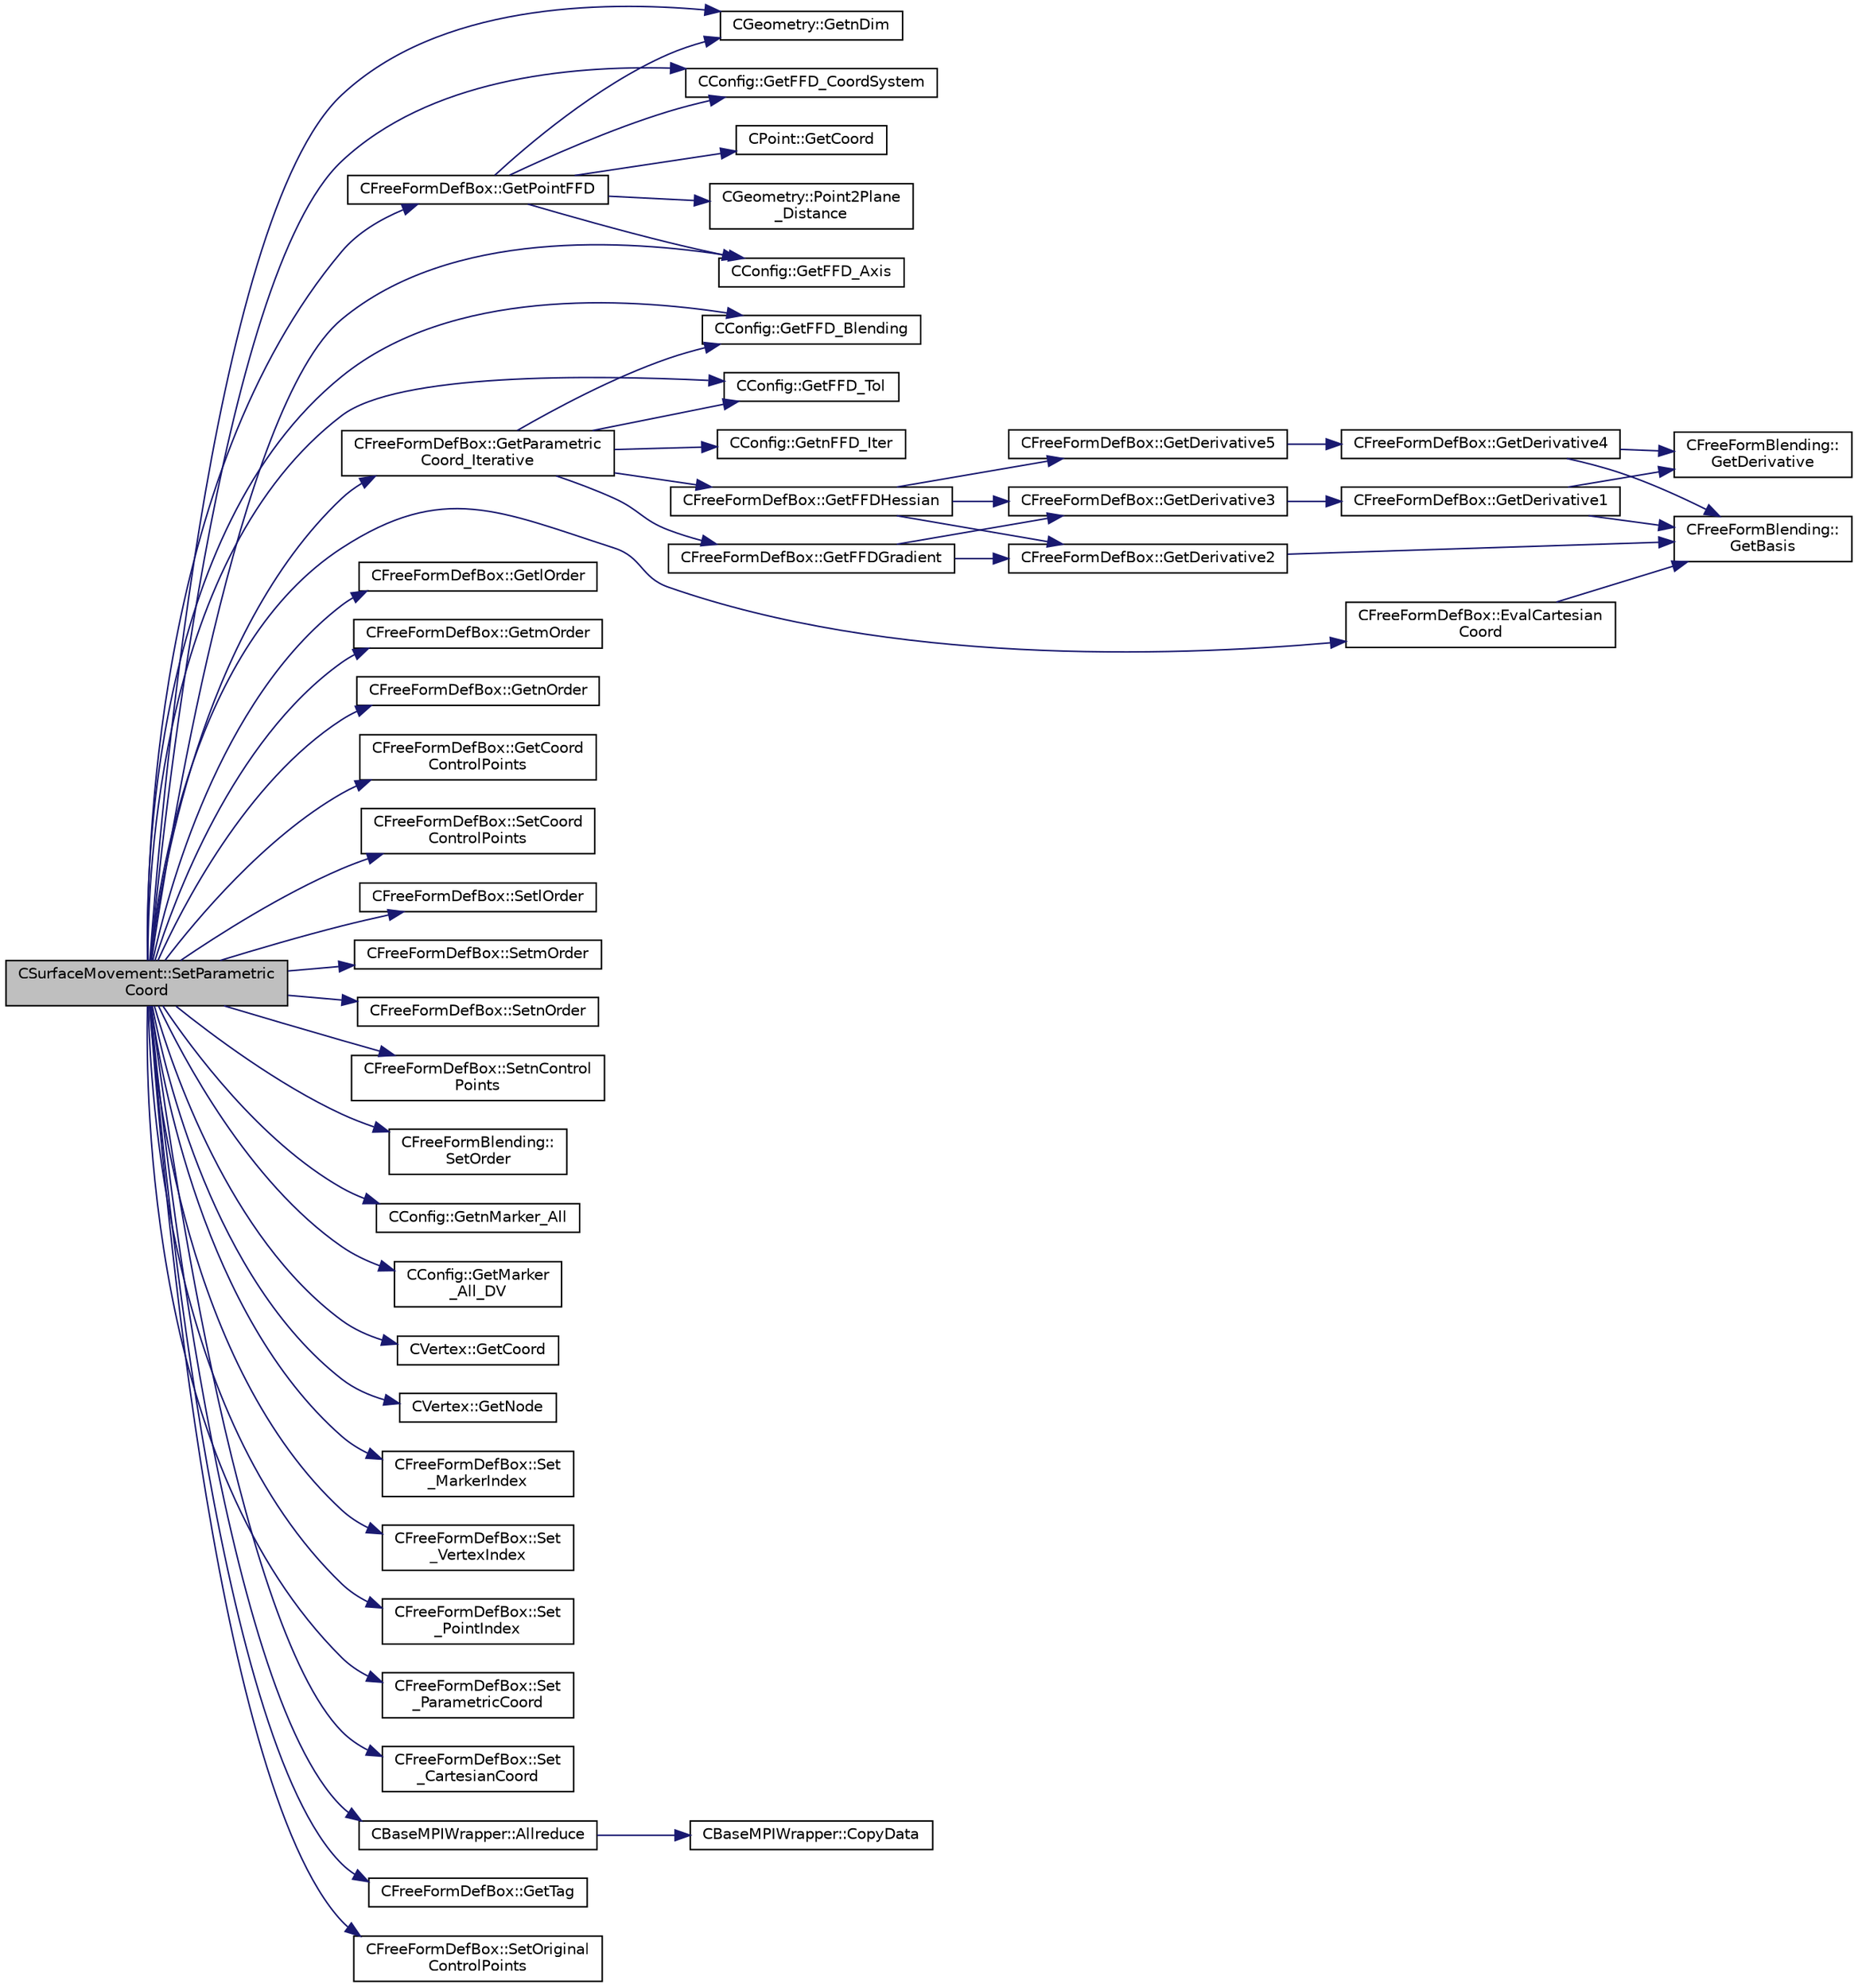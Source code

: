 digraph "CSurfaceMovement::SetParametricCoord"
{
  edge [fontname="Helvetica",fontsize="10",labelfontname="Helvetica",labelfontsize="10"];
  node [fontname="Helvetica",fontsize="10",shape=record];
  rankdir="LR";
  Node808 [label="CSurfaceMovement::SetParametric\lCoord",height=0.2,width=0.4,color="black", fillcolor="grey75", style="filled", fontcolor="black"];
  Node808 -> Node809 [color="midnightblue",fontsize="10",style="solid",fontname="Helvetica"];
  Node809 [label="CGeometry::GetnDim",height=0.2,width=0.4,color="black", fillcolor="white", style="filled",URL="$class_c_geometry.html#a2af01006c0c4f74ba089582f1a3587fe",tooltip="Get number of coordinates. "];
  Node808 -> Node810 [color="midnightblue",fontsize="10",style="solid",fontname="Helvetica"];
  Node810 [label="CConfig::GetFFD_CoordSystem",height=0.2,width=0.4,color="black", fillcolor="white", style="filled",URL="$class_c_config.html#a2816f7e619ba24e58c7cfb503ba6e4a6",tooltip="Get the coordinate system that we are going to use to define the FFD. "];
  Node808 -> Node811 [color="midnightblue",fontsize="10",style="solid",fontname="Helvetica"];
  Node811 [label="CConfig::GetFFD_Blending",height=0.2,width=0.4,color="black", fillcolor="white", style="filled",URL="$class_c_config.html#a7440b66030cdeccae255d941534dffcc",tooltip="Get the kind of FFD Blending function. "];
  Node808 -> Node812 [color="midnightblue",fontsize="10",style="solid",fontname="Helvetica"];
  Node812 [label="CFreeFormDefBox::GetlOrder",height=0.2,width=0.4,color="black", fillcolor="white", style="filled",URL="$class_c_free_form_def_box.html#a41ba3a93be7707d12dd8582aac84b28b",tooltip="Get the order in the l direction of the FFD FFDBox. "];
  Node808 -> Node813 [color="midnightblue",fontsize="10",style="solid",fontname="Helvetica"];
  Node813 [label="CFreeFormDefBox::GetmOrder",height=0.2,width=0.4,color="black", fillcolor="white", style="filled",URL="$class_c_free_form_def_box.html#ad0a84141a7cc5d231050ed04a3eb1a5d",tooltip="Get the order in the m direction of the FFD FFDBox. "];
  Node808 -> Node814 [color="midnightblue",fontsize="10",style="solid",fontname="Helvetica"];
  Node814 [label="CFreeFormDefBox::GetnOrder",height=0.2,width=0.4,color="black", fillcolor="white", style="filled",URL="$class_c_free_form_def_box.html#ab077841e1b5c6d82234c5c0f92a61e35",tooltip="Get the order in the n direction of the FFD FFDBox. "];
  Node808 -> Node815 [color="midnightblue",fontsize="10",style="solid",fontname="Helvetica"];
  Node815 [label="CFreeFormDefBox::GetCoord\lControlPoints",height=0.2,width=0.4,color="black", fillcolor="white", style="filled",URL="$class_c_free_form_def_box.html#ab5f44b9c7b3270da93e8266dd1d50379",tooltip="Get the coordinates of the control point. "];
  Node808 -> Node816 [color="midnightblue",fontsize="10",style="solid",fontname="Helvetica"];
  Node816 [label="CFreeFormDefBox::SetCoord\lControlPoints",height=0.2,width=0.4,color="black", fillcolor="white", style="filled",URL="$class_c_free_form_def_box.html#aa57720cc5001845b73b14e1d76b0d7cc",tooltip="Set the coordinates of the control points. "];
  Node808 -> Node817 [color="midnightblue",fontsize="10",style="solid",fontname="Helvetica"];
  Node817 [label="CFreeFormDefBox::SetlOrder",height=0.2,width=0.4,color="black", fillcolor="white", style="filled",URL="$class_c_free_form_def_box.html#a7d7fc7caaa678dce531789b0eb0b409e",tooltip="Get the order in the l direction of the FFD FFDBox. "];
  Node808 -> Node818 [color="midnightblue",fontsize="10",style="solid",fontname="Helvetica"];
  Node818 [label="CFreeFormDefBox::SetmOrder",height=0.2,width=0.4,color="black", fillcolor="white", style="filled",URL="$class_c_free_form_def_box.html#a4535275fcb25aea9702afd368e84626b",tooltip="Get the order in the m direction of the FFD FFDBox. "];
  Node808 -> Node819 [color="midnightblue",fontsize="10",style="solid",fontname="Helvetica"];
  Node819 [label="CFreeFormDefBox::SetnOrder",height=0.2,width=0.4,color="black", fillcolor="white", style="filled",URL="$class_c_free_form_def_box.html#a0b143ac870d391794c7b26dfa59df9cc",tooltip="Get the order in the n direction of the FFD FFDBox. "];
  Node808 -> Node820 [color="midnightblue",fontsize="10",style="solid",fontname="Helvetica"];
  Node820 [label="CFreeFormDefBox::SetnControl\lPoints",height=0.2,width=0.4,color="black", fillcolor="white", style="filled",URL="$class_c_free_form_def_box.html#a33319e8bfedba02c416f39cd47f13e02",tooltip="Get the number of control points. "];
  Node808 -> Node821 [color="midnightblue",fontsize="10",style="solid",fontname="Helvetica"];
  Node821 [label="CFreeFormBlending::\lSetOrder",height=0.2,width=0.4,color="black", fillcolor="white", style="filled",URL="$class_c_free_form_blending.html#af6d912a6f060c3e3e6fbde42b562052c",tooltip="A pure virtual member. "];
  Node808 -> Node822 [color="midnightblue",fontsize="10",style="solid",fontname="Helvetica"];
  Node822 [label="CConfig::GetnMarker_All",height=0.2,width=0.4,color="black", fillcolor="white", style="filled",URL="$class_c_config.html#a300c4884edfc0c2acf395036439004f4",tooltip="Get the total number of boundary markers including send/receive domains. "];
  Node808 -> Node823 [color="midnightblue",fontsize="10",style="solid",fontname="Helvetica"];
  Node823 [label="CConfig::GetMarker\l_All_DV",height=0.2,width=0.4,color="black", fillcolor="white", style="filled",URL="$class_c_config.html#a39608d00420cf8dd5357045aafdf2d23",tooltip="Get the DV information for a marker val_marker. "];
  Node808 -> Node824 [color="midnightblue",fontsize="10",style="solid",fontname="Helvetica"];
  Node824 [label="CVertex::GetCoord",height=0.2,width=0.4,color="black", fillcolor="white", style="filled",URL="$class_c_vertex.html#af0821dbe375150339a3c7e3879d8505f",tooltip="Get the value of the cartesian coordinate for the vertex. "];
  Node808 -> Node825 [color="midnightblue",fontsize="10",style="solid",fontname="Helvetica"];
  Node825 [label="CConfig::GetFFD_Axis",height=0.2,width=0.4,color="black", fillcolor="white", style="filled",URL="$class_c_config.html#a34b7d446f769323589796e83fc743ae0",tooltip="Get the value of the vector that connects the cartesian axis with a sherical or cylindrical one..."];
  Node808 -> Node826 [color="midnightblue",fontsize="10",style="solid",fontname="Helvetica"];
  Node826 [label="CVertex::GetNode",height=0.2,width=0.4,color="black", fillcolor="white", style="filled",URL="$class_c_vertex.html#a95c513bf927464157ed96b6c79779a1f",tooltip="Get the node of the vertex. "];
  Node808 -> Node827 [color="midnightblue",fontsize="10",style="solid",fontname="Helvetica"];
  Node827 [label="CFreeFormDefBox::GetPointFFD",height=0.2,width=0.4,color="black", fillcolor="white", style="filled",URL="$class_c_free_form_def_box.html#a2374843f74085e11115053381c82566b",tooltip="Set, at each vertex, the index of the free form FFDBox that contains the vertex. "];
  Node827 -> Node810 [color="midnightblue",fontsize="10",style="solid",fontname="Helvetica"];
  Node827 -> Node809 [color="midnightblue",fontsize="10",style="solid",fontname="Helvetica"];
  Node827 -> Node828 [color="midnightblue",fontsize="10",style="solid",fontname="Helvetica"];
  Node828 [label="CPoint::GetCoord",height=0.2,width=0.4,color="black", fillcolor="white", style="filled",URL="$class_c_point.html#a95fe081d22e96e190cb3edcbf0d6525f",tooltip="Get the coordinates dor the control volume. "];
  Node827 -> Node825 [color="midnightblue",fontsize="10",style="solid",fontname="Helvetica"];
  Node827 -> Node829 [color="midnightblue",fontsize="10",style="solid",fontname="Helvetica"];
  Node829 [label="CGeometry::Point2Plane\l_Distance",height=0.2,width=0.4,color="black", fillcolor="white", style="filled",URL="$class_c_geometry.html#acb9a369092f40474ac2dd355f305c421",tooltip="Get the distance between a plane (defined by three point) and a point. "];
  Node808 -> Node830 [color="midnightblue",fontsize="10",style="solid",fontname="Helvetica"];
  Node830 [label="CFreeFormDefBox::GetParametric\lCoord_Iterative",height=0.2,width=0.4,color="black", fillcolor="white", style="filled",URL="$class_c_free_form_def_box.html#a011c6d7a5d805990775f0ee28d827a7f",tooltip="Iterative strategy for computing the parametric coordinates. "];
  Node830 -> Node831 [color="midnightblue",fontsize="10",style="solid",fontname="Helvetica"];
  Node831 [label="CConfig::GetFFD_Tol",height=0.2,width=0.4,color="black", fillcolor="white", style="filled",URL="$class_c_config.html#a77f7d4cc52fb43967f5ca2db2995c616",tooltip="Get the tolerance of the point inversion algorithm. "];
  Node830 -> Node832 [color="midnightblue",fontsize="10",style="solid",fontname="Helvetica"];
  Node832 [label="CConfig::GetnFFD_Iter",height=0.2,width=0.4,color="black", fillcolor="white", style="filled",URL="$class_c_config.html#a67a2cdedbaa1d5227251de2b1af94fb5",tooltip="Get the number of iterations to evaluate the parametric coordinates. "];
  Node830 -> Node833 [color="midnightblue",fontsize="10",style="solid",fontname="Helvetica"];
  Node833 [label="CFreeFormDefBox::GetFFDGradient",height=0.2,width=0.4,color="black", fillcolor="white", style="filled",URL="$class_c_free_form_def_box.html#a32ca026873144f96ae0e72b0350dfe18",tooltip="The routine computes the gradient of F(u, v, w) = ||X(u, v, w)-(x, y, z)||^2 evaluated at (u..."];
  Node833 -> Node834 [color="midnightblue",fontsize="10",style="solid",fontname="Helvetica"];
  Node834 [label="CFreeFormDefBox::GetDerivative2",height=0.2,width=0.4,color="black", fillcolor="white", style="filled",URL="$class_c_free_form_def_box.html#addee5362fd8c8988fb919b1d80b2c5f9",tooltip="An auxiliary routine to help us compute the gradient of F(u, v, w) = ||X(u, v, w)-(x, y, z)||^2 = (Sum_ijk^lmn P1_ijk Bi Bj Bk -x)^2+(Sum_ijk^lmn P2_ijk Bi Bj Bk -y)^2+(Sum_ijk^lmn P3_ijk Bi Bj Bk -z)^2 Input: (u, v, w), dim , xyz=(x, y, z), l, m, n E.G.: dim=2 => we use the third coordinate of the control points, and the z-coordinate of xyz (0<=dim<=2) Output: 2* ( (Sum_{i, j, k}^l, m, n P_{ijk}[dim] B_i^l[u] B_j^m[v] B_k^n[w]) - xyz[dim]). "];
  Node834 -> Node835 [color="midnightblue",fontsize="10",style="solid",fontname="Helvetica"];
  Node835 [label="CFreeFormBlending::\lGetBasis",height=0.2,width=0.4,color="black", fillcolor="white", style="filled",URL="$class_c_free_form_blending.html#ac31d71e2b7e31d7c9e377845be61b9c3",tooltip="A pure virtual member. "];
  Node833 -> Node836 [color="midnightblue",fontsize="10",style="solid",fontname="Helvetica"];
  Node836 [label="CFreeFormDefBox::GetDerivative3",height=0.2,width=0.4,color="black", fillcolor="white", style="filled",URL="$class_c_free_form_def_box.html#a5961f75e1dcddea8f42cfd79f3ede13a",tooltip="An auxiliary routine to help us compute the gradient of F(u, v, w) = ||X(u, v, w)-(x, y, z)||^2 = (Sum_ijk^lmn P1_ijk Bi Bj Bk -x)^2+(Sum_ijk^lmn P2_ijk Bi Bj Bk -y)+(Sum_ijk^lmn P3_ijk Bi Bj Bk -z) "];
  Node836 -> Node837 [color="midnightblue",fontsize="10",style="solid",fontname="Helvetica"];
  Node837 [label="CFreeFormDefBox::GetDerivative1",height=0.2,width=0.4,color="black", fillcolor="white", style="filled",URL="$class_c_free_form_def_box.html#aaef410c4157d3f039d097500364779c3",tooltip="An auxiliary routine to help us compute the gradient of F(u, v, w) = ||X(u, v, w)-(x, y, z)||^2 = (Sum_ijk^lmn P1_ijk Bi Bj Bk -x)^2+(Sum_ijk^lmn P2_ijk Bi Bj Bk -y)^2+(Sum_ijk^lmn P3_ijk Bi Bj Bk -z)^2 Input: val_t, val_diff (to identify the index of the Bernstein polynomail we differentiate), the i, j, k , l, m, n E.G.: val_diff=2 => we differentiate w.r.t. w (val_diff=0,1, or 2) Output: d [B_i^l*B_j^m *B_k^n] / d val_diff (val_u, val_v, val_w). "];
  Node837 -> Node838 [color="midnightblue",fontsize="10",style="solid",fontname="Helvetica"];
  Node838 [label="CFreeFormBlending::\lGetDerivative",height=0.2,width=0.4,color="black", fillcolor="white", style="filled",URL="$class_c_free_form_blending.html#ae3882399de59f18384f128cf353def97",tooltip="A pure virtual member. "];
  Node837 -> Node835 [color="midnightblue",fontsize="10",style="solid",fontname="Helvetica"];
  Node830 -> Node839 [color="midnightblue",fontsize="10",style="solid",fontname="Helvetica"];
  Node839 [label="CFreeFormDefBox::GetFFDHessian",height=0.2,width=0.4,color="black", fillcolor="white", style="filled",URL="$class_c_free_form_def_box.html#ae7e30b9f7e4e1d5683fc02c9097cb521",tooltip="The routine that computes the Hessian of F(u, v, w) = ||X(u, v, w)-(x, y, z)||^2 evaluated at (u..."];
  Node839 -> Node836 [color="midnightblue",fontsize="10",style="solid",fontname="Helvetica"];
  Node839 -> Node834 [color="midnightblue",fontsize="10",style="solid",fontname="Helvetica"];
  Node839 -> Node840 [color="midnightblue",fontsize="10",style="solid",fontname="Helvetica"];
  Node840 [label="CFreeFormDefBox::GetDerivative5",height=0.2,width=0.4,color="black", fillcolor="white", style="filled",URL="$class_c_free_form_def_box.html#a74f3d04c16fcbb9ccb3eec420b606748",tooltip="An auxiliary routine to help us compute the Hessian of F(u, v, w) = ||X(u, v, w)-(x, y, z)||^2 = (Sum_ijk^lmn P1_ijk Bi Bj Bk -x)^2+(Sum_ijk^lmn P2_ijk Bi Bj Bk -y)+(Sum_ijk^lmn P3_ijk Bi Bj Bk -z) Input: (u, v, w), dim , diff_this, diff_this_also, xyz=(x, y, z), l, m, n Output: Sum_{i, j, k}^{l, m, n} [two of them with -1, depending on diff_this, diff_this_also=0,1 or 2] P_{ijk}[dim] * (B_i^l[u] B_j^m[v] B_k^n[w])–one of them diffrentiated; which? diff_thiss will tell us ; E.G.: dim=2, diff_this=1 => we use the third coordinate of the control points, and derivate de v-Bersntein polynomial (use m-1 when summing!!). "];
  Node840 -> Node841 [color="midnightblue",fontsize="10",style="solid",fontname="Helvetica"];
  Node841 [label="CFreeFormDefBox::GetDerivative4",height=0.2,width=0.4,color="black", fillcolor="white", style="filled",URL="$class_c_free_form_def_box.html#a073ba60f268882fa2e5746b15080f2bb",tooltip="An auxiliary routine to help us compute the Hessian of F(u, v, w) = ||X(u, v, w)-(x, y, z)||^2 = (Sum_ijk^lmn P1_ijk Bi Bj Bk -x)^2+(Sum_ijk^lmn P2_ijk Bi Bj Bk -y)+(Sum_ijk^lmn P3_ijk Bi Bj Bk -z) Input: val_t, val_diff, val_diff2 (to identify the index of the Bernstein polynomials we differentiate), the i, j, k , l, m, n E.G.: val_diff=1, val_diff2=2 => we differentiate w.r.t. v and w (val_diff=0,1, or 2) E.G.: val_diff=0, val_diff2=0 => we differentiate w.r.t. u two times Output: [d [B_i^l*B_j^m *B_k^n]/d val_diff *d [B_i^l*B_j^m *B_k^n]/d val_diff2] (val_u, val_v, val_w) . "];
  Node841 -> Node838 [color="midnightblue",fontsize="10",style="solid",fontname="Helvetica"];
  Node841 -> Node835 [color="midnightblue",fontsize="10",style="solid",fontname="Helvetica"];
  Node830 -> Node811 [color="midnightblue",fontsize="10",style="solid",fontname="Helvetica"];
  Node808 -> Node842 [color="midnightblue",fontsize="10",style="solid",fontname="Helvetica"];
  Node842 [label="CFreeFormDefBox::EvalCartesian\lCoord",height=0.2,width=0.4,color="black", fillcolor="white", style="filled",URL="$class_c_free_form_def_box.html#a1e4687107257a58ad8af6a461002b140",tooltip="Here we take the parametric coords of a point in the box and we convert them to the physical cartesia..."];
  Node842 -> Node835 [color="midnightblue",fontsize="10",style="solid",fontname="Helvetica"];
  Node808 -> Node831 [color="midnightblue",fontsize="10",style="solid",fontname="Helvetica"];
  Node808 -> Node843 [color="midnightblue",fontsize="10",style="solid",fontname="Helvetica"];
  Node843 [label="CFreeFormDefBox::Set\l_MarkerIndex",height=0.2,width=0.4,color="black", fillcolor="white", style="filled",URL="$class_c_free_form_def_box.html#a6a3d694f11c05e6bf81c2e5ee351b678",tooltip="Add to the vector of markers a new marker. "];
  Node808 -> Node844 [color="midnightblue",fontsize="10",style="solid",fontname="Helvetica"];
  Node844 [label="CFreeFormDefBox::Set\l_VertexIndex",height=0.2,width=0.4,color="black", fillcolor="white", style="filled",URL="$class_c_free_form_def_box.html#accd0b0a5195e3132ee8e9eb8c9252766",tooltip="Add to the vector of vertices a new vertex. "];
  Node808 -> Node845 [color="midnightblue",fontsize="10",style="solid",fontname="Helvetica"];
  Node845 [label="CFreeFormDefBox::Set\l_PointIndex",height=0.2,width=0.4,color="black", fillcolor="white", style="filled",URL="$class_c_free_form_def_box.html#a954c7b3415098ce69ad8732fe3c023b1",tooltip="Add to the vector of points a new point. "];
  Node808 -> Node846 [color="midnightblue",fontsize="10",style="solid",fontname="Helvetica"];
  Node846 [label="CFreeFormDefBox::Set\l_ParametricCoord",height=0.2,width=0.4,color="black", fillcolor="white", style="filled",URL="$class_c_free_form_def_box.html#a804b13ef52d7daeb10f999e297d5b4c3",tooltip="Add to the vector of parametric coordinates a new coordinate. "];
  Node808 -> Node847 [color="midnightblue",fontsize="10",style="solid",fontname="Helvetica"];
  Node847 [label="CFreeFormDefBox::Set\l_CartesianCoord",height=0.2,width=0.4,color="black", fillcolor="white", style="filled",URL="$class_c_free_form_def_box.html#af63a3730adc26f88b0347a1a3ec6e2ed",tooltip="Add to the vector of cartesian coordinates a new coordinate. "];
  Node808 -> Node848 [color="midnightblue",fontsize="10",style="solid",fontname="Helvetica"];
  Node848 [label="CBaseMPIWrapper::Allreduce",height=0.2,width=0.4,color="black", fillcolor="white", style="filled",URL="$class_c_base_m_p_i_wrapper.html#a637b6fd917a8ca91ce748ba88e0d66b6"];
  Node848 -> Node849 [color="midnightblue",fontsize="10",style="solid",fontname="Helvetica"];
  Node849 [label="CBaseMPIWrapper::CopyData",height=0.2,width=0.4,color="black", fillcolor="white", style="filled",URL="$class_c_base_m_p_i_wrapper.html#a4725cc1dd65b161b483e812a538a5e36"];
  Node808 -> Node850 [color="midnightblue",fontsize="10",style="solid",fontname="Helvetica"];
  Node850 [label="CFreeFormDefBox::GetTag",height=0.2,width=0.4,color="black", fillcolor="white", style="filled",URL="$class_c_free_form_def_box.html#a39f3ec89ecaa4c20ca0bf115153f1fb5",tooltip="Get the tag that identify a FFDBox. "];
  Node808 -> Node851 [color="midnightblue",fontsize="10",style="solid",fontname="Helvetica"];
  Node851 [label="CFreeFormDefBox::SetOriginal\lControlPoints",height=0.2,width=0.4,color="black", fillcolor="white", style="filled",URL="$class_c_free_form_def_box.html#a566aa1c4308811bbd18a88e063cd8a63",tooltip="Set the original value of the control points. "];
}

